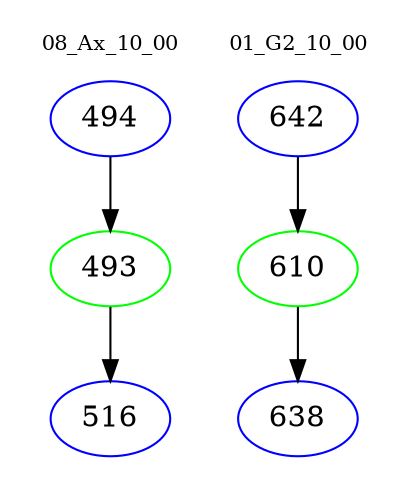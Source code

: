 digraph{
subgraph cluster_0 {
color = white
label = "08_Ax_10_00";
fontsize=10;
T0_494 [label="494", color="blue"]
T0_494 -> T0_493 [color="black"]
T0_493 [label="493", color="green"]
T0_493 -> T0_516 [color="black"]
T0_516 [label="516", color="blue"]
}
subgraph cluster_1 {
color = white
label = "01_G2_10_00";
fontsize=10;
T1_642 [label="642", color="blue"]
T1_642 -> T1_610 [color="black"]
T1_610 [label="610", color="green"]
T1_610 -> T1_638 [color="black"]
T1_638 [label="638", color="blue"]
}
}
